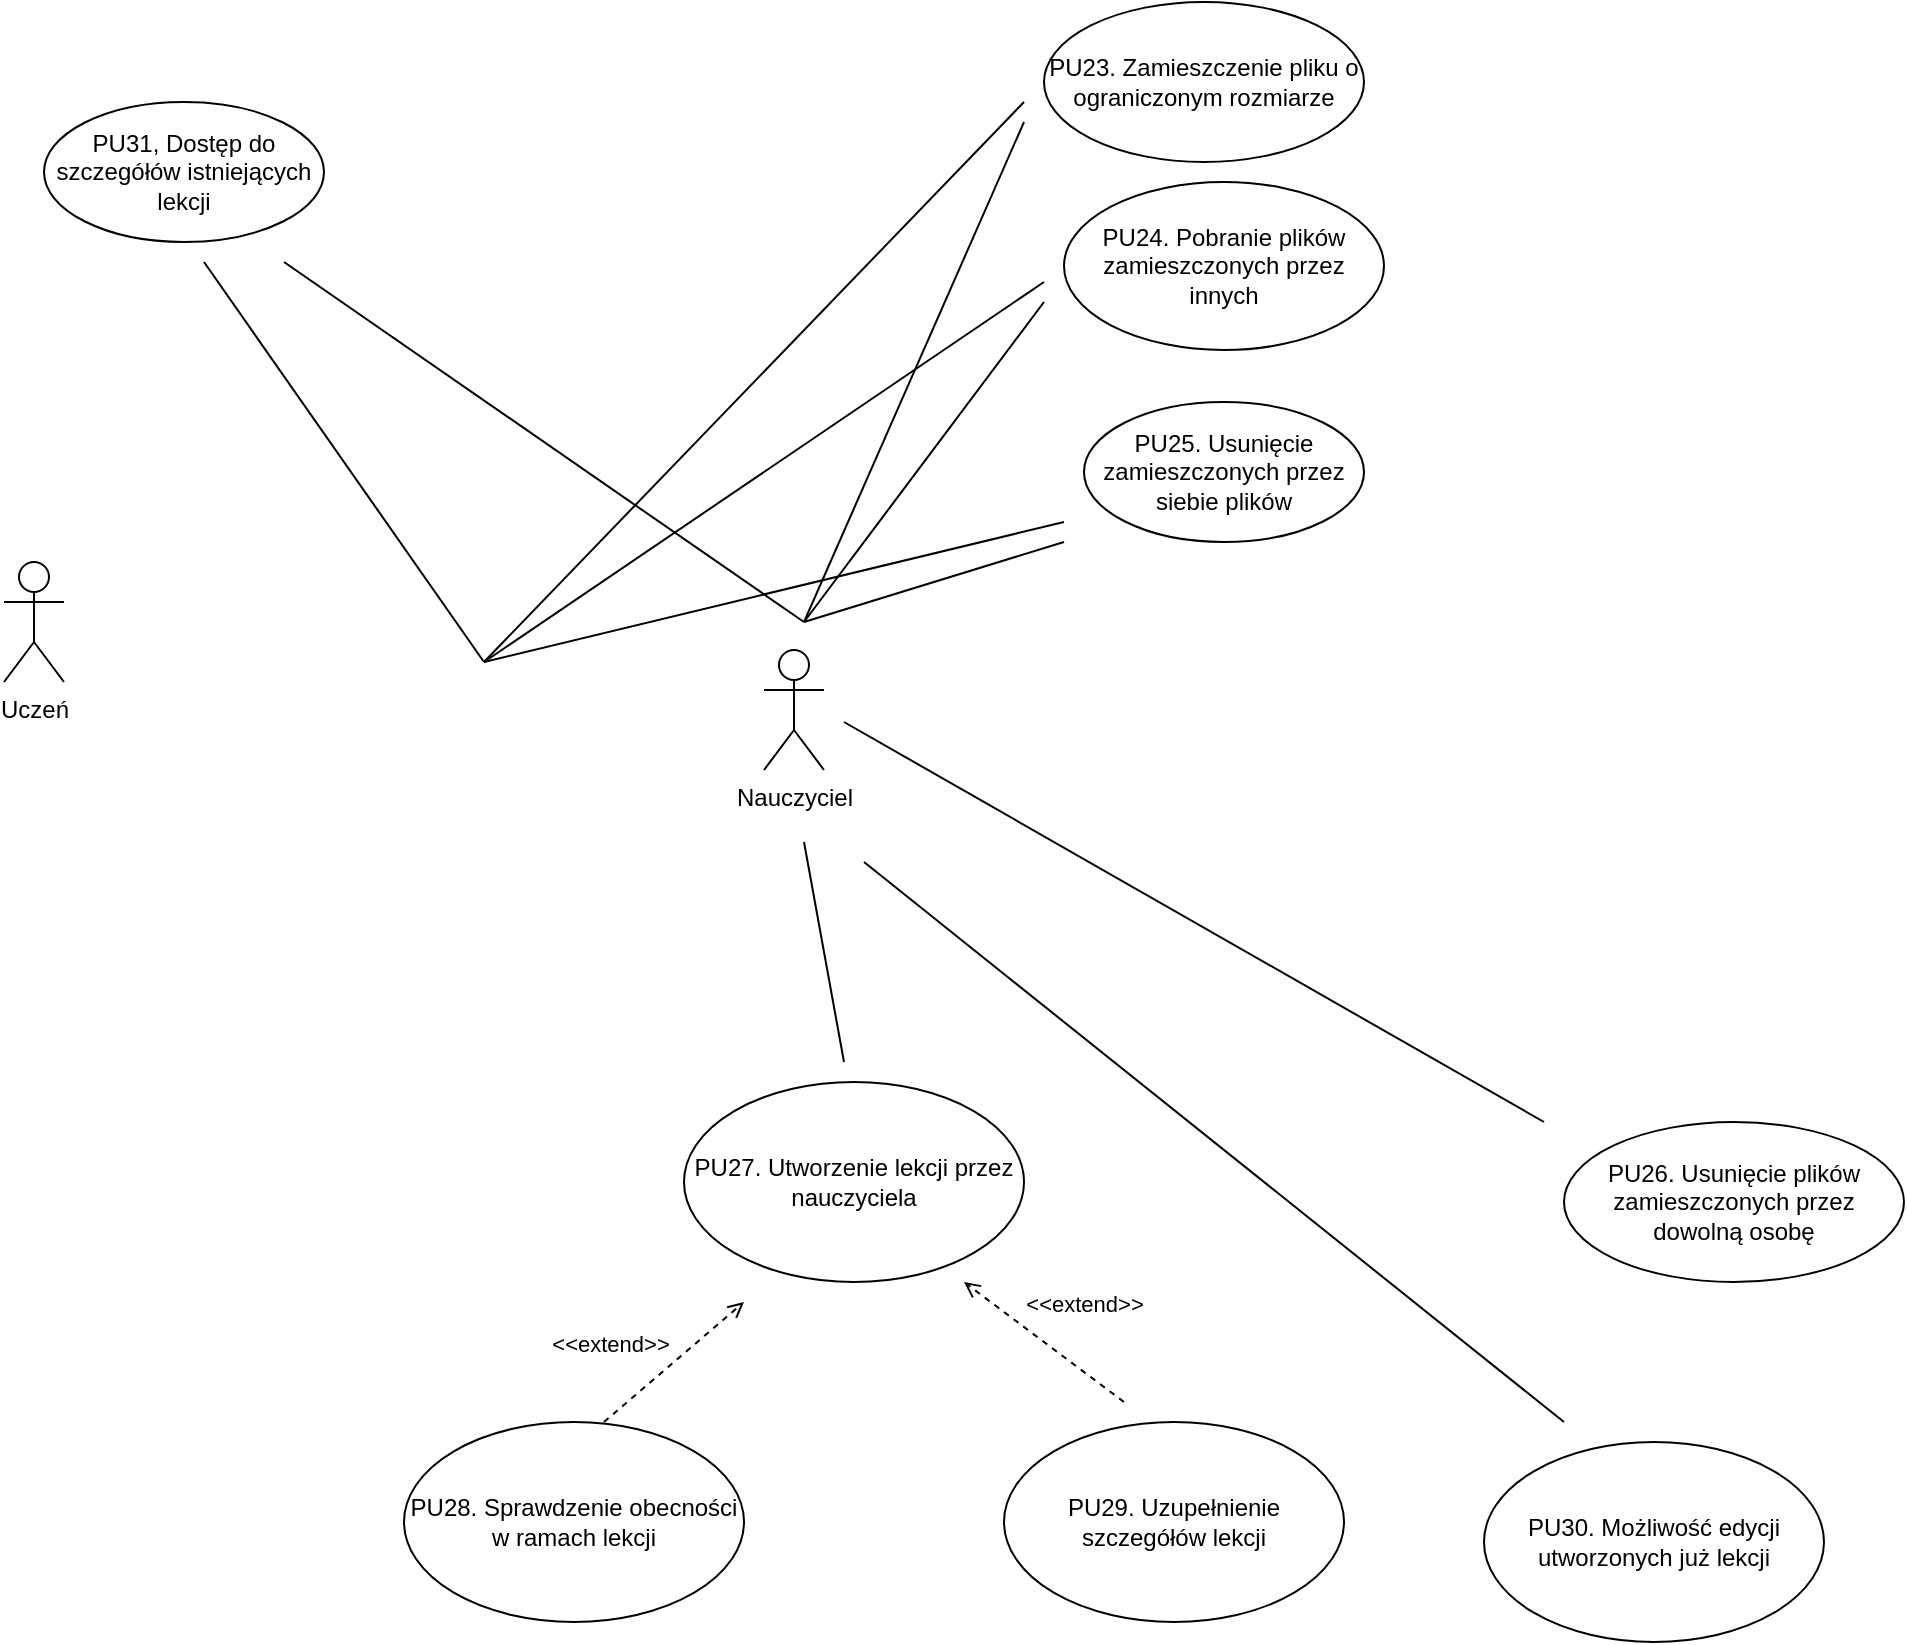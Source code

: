 <mxfile version="25.0.3">
  <diagram name="Strona-1" id="Scgg916_XBtNbLoqnLQ0">
    <mxGraphModel dx="2843" dy="746" grid="1" gridSize="10" guides="1" tooltips="1" connect="1" arrows="1" fold="1" page="1" pageScale="1" pageWidth="1169" pageHeight="827" math="0" shadow="0">
      <root>
        <mxCell id="0" />
        <mxCell id="1" parent="0" />
        <mxCell id="Vpx7Sv_BWOCrT1ZjL_7J-3" value="Nauczyciel" style="shape=umlActor;html=1;verticalLabelPosition=bottom;verticalAlign=top;align=center;" parent="1" vertex="1">
          <mxGeometry x="300" y="384" width="30" height="60" as="geometry" />
        </mxCell>
        <mxCell id="7erooQuaVug4p2jluh0y-1" value="Uczeń" style="shape=umlActor;html=1;verticalLabelPosition=bottom;verticalAlign=top;align=center;" parent="1" vertex="1">
          <mxGeometry x="-80" y="340" width="30" height="60" as="geometry" />
        </mxCell>
        <mxCell id="kKxhhPhvIYWjCeATcwsm-15" value="PU23. Zamieszczenie pliku o ograniczonym rozmiarze" style="ellipse;whiteSpace=wrap;html=1;" parent="1" vertex="1">
          <mxGeometry x="440" y="60" width="160" height="80" as="geometry" />
        </mxCell>
        <mxCell id="kKxhhPhvIYWjCeATcwsm-18" value="PU25&lt;span style=&quot;background-color: initial;&quot;&gt;. Usunięcie zamieszczonych przez siebie plików&lt;/span&gt;" style="ellipse;whiteSpace=wrap;html=1;" parent="1" vertex="1">
          <mxGeometry x="460" y="260" width="140" height="70" as="geometry" />
        </mxCell>
        <mxCell id="kKxhhPhvIYWjCeATcwsm-19" value="" style="edgeStyle=none;html=1;endArrow=none;verticalAlign=bottom;rounded=0;" parent="1" edge="1">
          <mxGeometry width="160" relative="1" as="geometry">
            <mxPoint x="340" y="420" as="sourcePoint" />
            <mxPoint x="690" y="620" as="targetPoint" />
          </mxGeometry>
        </mxCell>
        <mxCell id="kKxhhPhvIYWjCeATcwsm-20" value="PU26&lt;span style=&quot;background-color: initial;&quot;&gt;. Usunięcie plików zamieszczonych przez dowolną osobę&lt;/span&gt;" style="ellipse;whiteSpace=wrap;html=1;" parent="1" vertex="1">
          <mxGeometry x="700" y="620" width="170" height="80" as="geometry" />
        </mxCell>
        <mxCell id="kKxhhPhvIYWjCeATcwsm-22" value="" style="edgeStyle=none;html=1;endArrow=none;verticalAlign=bottom;rounded=0;" parent="1" edge="1">
          <mxGeometry width="160" relative="1" as="geometry">
            <mxPoint x="350" y="490" as="sourcePoint" />
            <mxPoint x="700" y="770" as="targetPoint" />
          </mxGeometry>
        </mxCell>
        <mxCell id="kKxhhPhvIYWjCeATcwsm-23" value="PU30. Możliwość edycji utworzonych już lekcji" style="ellipse;whiteSpace=wrap;html=1;" parent="1" vertex="1">
          <mxGeometry x="660" y="780" width="170" height="100" as="geometry" />
        </mxCell>
        <mxCell id="kKxhhPhvIYWjCeATcwsm-24" value="PU27. Utworzenie lekcji przez nauczyciela" style="ellipse;whiteSpace=wrap;html=1;" parent="1" vertex="1">
          <mxGeometry x="260" y="600" width="170" height="100" as="geometry" />
        </mxCell>
        <mxCell id="kKxhhPhvIYWjCeATcwsm-25" value="" style="edgeStyle=none;html=1;endArrow=none;verticalAlign=bottom;rounded=0;" parent="1" edge="1">
          <mxGeometry width="160" relative="1" as="geometry">
            <mxPoint x="320" y="480" as="sourcePoint" />
            <mxPoint x="340" y="590" as="targetPoint" />
          </mxGeometry>
        </mxCell>
        <mxCell id="kKxhhPhvIYWjCeATcwsm-27" value="PU31&lt;span style=&quot;background-color: initial;&quot;&gt;, Dostęp do szczegółów istniejących lekcji&lt;/span&gt;" style="ellipse;whiteSpace=wrap;html=1;" parent="1" vertex="1">
          <mxGeometry x="-60" y="110" width="140" height="70" as="geometry" />
        </mxCell>
        <mxCell id="BSuVpLCRIrNFxVPoSWEV-2" value="PU24. Pobranie plików zamieszczonych przez innych" style="ellipse;whiteSpace=wrap;html=1;" parent="1" vertex="1">
          <mxGeometry x="450" y="150" width="160" height="84" as="geometry" />
        </mxCell>
        <mxCell id="BSuVpLCRIrNFxVPoSWEV-4" value="PU28. Sprawdzenie obecności w ramach lekcji" style="ellipse;whiteSpace=wrap;html=1;" parent="1" vertex="1">
          <mxGeometry x="120" y="770" width="170" height="100" as="geometry" />
        </mxCell>
        <mxCell id="BSuVpLCRIrNFxVPoSWEV-5" value="PU29. Uzupełnienie szczegółów lekcji" style="ellipse;whiteSpace=wrap;html=1;" parent="1" vertex="1">
          <mxGeometry x="420" y="770" width="170" height="100" as="geometry" />
        </mxCell>
        <mxCell id="BSuVpLCRIrNFxVPoSWEV-6" value="&amp;lt;&amp;lt;extend&amp;gt;&amp;gt;" style="html=1;verticalAlign=bottom;labelBackgroundColor=none;endArrow=open;endFill=0;dashed=1;rounded=0;" parent="1" edge="1">
          <mxGeometry x="-0.2" y="-20" width="160" relative="1" as="geometry">
            <mxPoint x="480" y="760" as="sourcePoint" />
            <mxPoint x="400" y="700" as="targetPoint" />
            <mxPoint as="offset" />
          </mxGeometry>
        </mxCell>
        <mxCell id="BSuVpLCRIrNFxVPoSWEV-7" value="&amp;lt;&amp;lt;extend&amp;gt;&amp;gt;" style="html=1;verticalAlign=bottom;labelBackgroundColor=none;endArrow=open;endFill=0;dashed=1;rounded=0;" parent="1" edge="1">
          <mxGeometry x="-0.526" y="21" width="160" relative="1" as="geometry">
            <mxPoint x="220" y="770" as="sourcePoint" />
            <mxPoint x="290" y="710" as="targetPoint" />
            <mxPoint as="offset" />
          </mxGeometry>
        </mxCell>
        <mxCell id="BSuVpLCRIrNFxVPoSWEV-10" value="" style="edgeStyle=none;html=1;endArrow=none;verticalAlign=bottom;rounded=0;" parent="1" edge="1">
          <mxGeometry width="160" relative="1" as="geometry">
            <mxPoint x="160" y="390" as="sourcePoint" />
            <mxPoint x="450" y="320" as="targetPoint" />
          </mxGeometry>
        </mxCell>
        <mxCell id="BSuVpLCRIrNFxVPoSWEV-11" value="" style="edgeStyle=none;html=1;endArrow=none;verticalAlign=bottom;rounded=0;" parent="1" edge="1">
          <mxGeometry width="160" relative="1" as="geometry">
            <mxPoint x="320" y="370" as="sourcePoint" />
            <mxPoint x="450" y="330" as="targetPoint" />
          </mxGeometry>
        </mxCell>
        <mxCell id="BSuVpLCRIrNFxVPoSWEV-12" value="" style="edgeStyle=none;html=1;endArrow=none;verticalAlign=bottom;rounded=0;" parent="1" edge="1">
          <mxGeometry width="160" relative="1" as="geometry">
            <mxPoint x="320" y="370" as="sourcePoint" />
            <mxPoint x="440" y="210" as="targetPoint" />
          </mxGeometry>
        </mxCell>
        <mxCell id="BSuVpLCRIrNFxVPoSWEV-13" value="" style="edgeStyle=none;html=1;endArrow=none;verticalAlign=bottom;rounded=0;" parent="1" edge="1">
          <mxGeometry width="160" relative="1" as="geometry">
            <mxPoint x="160" y="390" as="sourcePoint" />
            <mxPoint x="440" y="200" as="targetPoint" />
          </mxGeometry>
        </mxCell>
        <mxCell id="BSuVpLCRIrNFxVPoSWEV-14" value="" style="edgeStyle=none;html=1;endArrow=none;verticalAlign=bottom;rounded=0;" parent="1" edge="1">
          <mxGeometry width="160" relative="1" as="geometry">
            <mxPoint x="160" y="390" as="sourcePoint" />
            <mxPoint x="430" y="110" as="targetPoint" />
          </mxGeometry>
        </mxCell>
        <mxCell id="BSuVpLCRIrNFxVPoSWEV-15" value="" style="edgeStyle=none;html=1;endArrow=none;verticalAlign=bottom;rounded=0;" parent="1" edge="1">
          <mxGeometry width="160" relative="1" as="geometry">
            <mxPoint x="320" y="370" as="sourcePoint" />
            <mxPoint x="430" y="120" as="targetPoint" />
          </mxGeometry>
        </mxCell>
        <mxCell id="BSuVpLCRIrNFxVPoSWEV-18" value="" style="edgeStyle=none;html=1;endArrow=none;verticalAlign=bottom;rounded=0;" parent="1" edge="1">
          <mxGeometry width="160" relative="1" as="geometry">
            <mxPoint x="160" y="390" as="sourcePoint" />
            <mxPoint x="20" y="190" as="targetPoint" />
          </mxGeometry>
        </mxCell>
        <mxCell id="BSuVpLCRIrNFxVPoSWEV-19" value="" style="edgeStyle=none;html=1;endArrow=none;verticalAlign=bottom;rounded=0;" parent="1" edge="1">
          <mxGeometry width="160" relative="1" as="geometry">
            <mxPoint x="320" y="370" as="sourcePoint" />
            <mxPoint x="60" y="190" as="targetPoint" />
          </mxGeometry>
        </mxCell>
      </root>
    </mxGraphModel>
  </diagram>
</mxfile>
